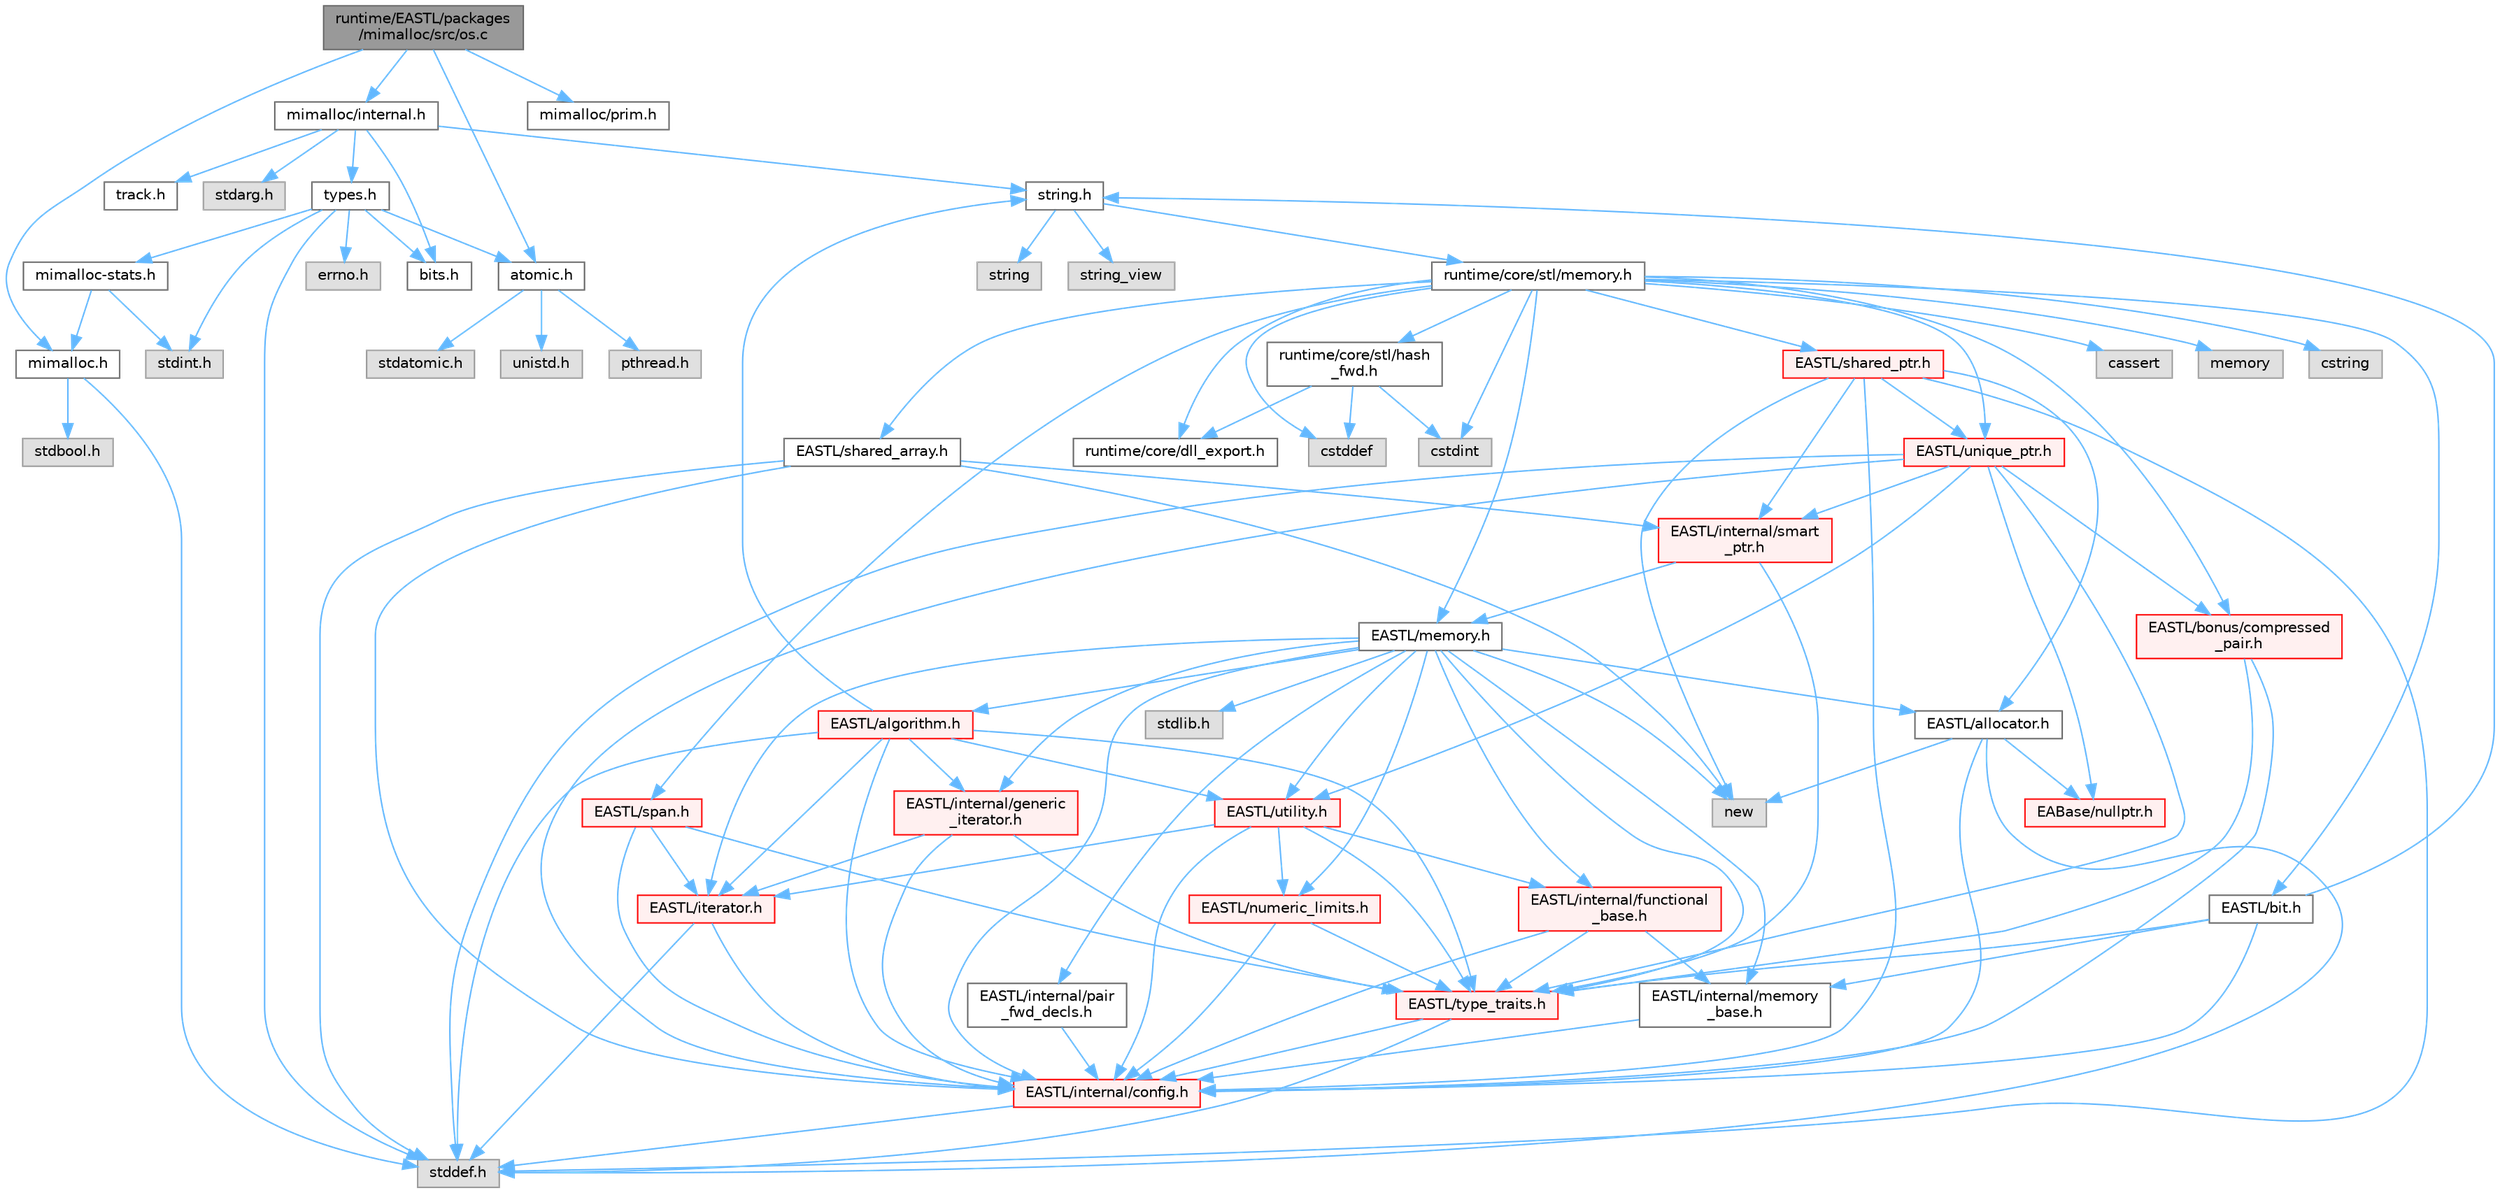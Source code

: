 digraph "runtime/EASTL/packages/mimalloc/src/os.c"
{
 // LATEX_PDF_SIZE
  bgcolor="transparent";
  edge [fontname=Helvetica,fontsize=10,labelfontname=Helvetica,labelfontsize=10];
  node [fontname=Helvetica,fontsize=10,shape=box,height=0.2,width=0.4];
  Node1 [id="Node000001",label="runtime/EASTL/packages\l/mimalloc/src/os.c",height=0.2,width=0.4,color="gray40", fillcolor="grey60", style="filled", fontcolor="black",tooltip=" "];
  Node1 -> Node2 [id="edge115_Node000001_Node000002",color="steelblue1",style="solid",tooltip=" "];
  Node2 [id="Node000002",label="mimalloc.h",height=0.2,width=0.4,color="grey40", fillcolor="white", style="filled",URL="$mimalloc_8h.html",tooltip=" "];
  Node2 -> Node3 [id="edge116_Node000002_Node000003",color="steelblue1",style="solid",tooltip=" "];
  Node3 [id="Node000003",label="stddef.h",height=0.2,width=0.4,color="grey60", fillcolor="#E0E0E0", style="filled",tooltip=" "];
  Node2 -> Node4 [id="edge117_Node000002_Node000004",color="steelblue1",style="solid",tooltip=" "];
  Node4 [id="Node000004",label="stdbool.h",height=0.2,width=0.4,color="grey60", fillcolor="#E0E0E0", style="filled",tooltip=" "];
  Node1 -> Node5 [id="edge118_Node000001_Node000005",color="steelblue1",style="solid",tooltip=" "];
  Node5 [id="Node000005",label="mimalloc/internal.h",height=0.2,width=0.4,color="grey40", fillcolor="white", style="filled",URL="$_e_a_s_t_l_2packages_2mimalloc_2include_2mimalloc_2internal_8h.html",tooltip=" "];
  Node5 -> Node6 [id="edge119_Node000005_Node000006",color="steelblue1",style="solid",tooltip=" "];
  Node6 [id="Node000006",label="types.h",height=0.2,width=0.4,color="grey40", fillcolor="white", style="filled",URL="$types_8h.html",tooltip=" "];
  Node6 -> Node7 [id="edge120_Node000006_Node000007",color="steelblue1",style="solid",tooltip=" "];
  Node7 [id="Node000007",label="mimalloc-stats.h",height=0.2,width=0.4,color="grey40", fillcolor="white", style="filled",URL="$mimalloc-stats_8h.html",tooltip=" "];
  Node7 -> Node2 [id="edge121_Node000007_Node000002",color="steelblue1",style="solid",tooltip=" "];
  Node7 -> Node8 [id="edge122_Node000007_Node000008",color="steelblue1",style="solid",tooltip=" "];
  Node8 [id="Node000008",label="stdint.h",height=0.2,width=0.4,color="grey60", fillcolor="#E0E0E0", style="filled",tooltip=" "];
  Node6 -> Node3 [id="edge123_Node000006_Node000003",color="steelblue1",style="solid",tooltip=" "];
  Node6 -> Node8 [id="edge124_Node000006_Node000008",color="steelblue1",style="solid",tooltip=" "];
  Node6 -> Node9 [id="edge125_Node000006_Node000009",color="steelblue1",style="solid",tooltip=" "];
  Node9 [id="Node000009",label="errno.h",height=0.2,width=0.4,color="grey60", fillcolor="#E0E0E0", style="filled",tooltip=" "];
  Node6 -> Node10 [id="edge126_Node000006_Node000010",color="steelblue1",style="solid",tooltip=" "];
  Node10 [id="Node000010",label="bits.h",height=0.2,width=0.4,color="grey40", fillcolor="white", style="filled",URL="$bits_8h.html",tooltip=" "];
  Node6 -> Node11 [id="edge127_Node000006_Node000011",color="steelblue1",style="solid",tooltip=" "];
  Node11 [id="Node000011",label="atomic.h",height=0.2,width=0.4,color="grey40", fillcolor="white", style="filled",URL="$_e_a_s_t_l_2packages_2mimalloc_2include_2mimalloc_2atomic_8h.html",tooltip=" "];
  Node11 -> Node12 [id="edge128_Node000011_Node000012",color="steelblue1",style="solid",tooltip=" "];
  Node12 [id="Node000012",label="pthread.h",height=0.2,width=0.4,color="grey60", fillcolor="#E0E0E0", style="filled",tooltip=" "];
  Node11 -> Node13 [id="edge129_Node000011_Node000013",color="steelblue1",style="solid",tooltip=" "];
  Node13 [id="Node000013",label="stdatomic.h",height=0.2,width=0.4,color="grey60", fillcolor="#E0E0E0", style="filled",tooltip=" "];
  Node11 -> Node14 [id="edge130_Node000011_Node000014",color="steelblue1",style="solid",tooltip=" "];
  Node14 [id="Node000014",label="unistd.h",height=0.2,width=0.4,color="grey60", fillcolor="#E0E0E0", style="filled",tooltip=" "];
  Node5 -> Node15 [id="edge131_Node000005_Node000015",color="steelblue1",style="solid",tooltip=" "];
  Node15 [id="Node000015",label="track.h",height=0.2,width=0.4,color="grey40", fillcolor="white", style="filled",URL="$track_8h.html",tooltip=" "];
  Node5 -> Node10 [id="edge132_Node000005_Node000010",color="steelblue1",style="solid",tooltip=" "];
  Node5 -> Node16 [id="edge133_Node000005_Node000016",color="steelblue1",style="solid",tooltip=" "];
  Node16 [id="Node000016",label="stdarg.h",height=0.2,width=0.4,color="grey60", fillcolor="#E0E0E0", style="filled",tooltip=" "];
  Node5 -> Node17 [id="edge134_Node000005_Node000017",color="steelblue1",style="solid",tooltip=" "];
  Node17 [id="Node000017",label="string.h",height=0.2,width=0.4,color="grey40", fillcolor="white", style="filled",URL="$string_8h.html",tooltip=" "];
  Node17 -> Node18 [id="edge135_Node000017_Node000018",color="steelblue1",style="solid",tooltip=" "];
  Node18 [id="Node000018",label="string",height=0.2,width=0.4,color="grey60", fillcolor="#E0E0E0", style="filled",tooltip=" "];
  Node17 -> Node19 [id="edge136_Node000017_Node000019",color="steelblue1",style="solid",tooltip=" "];
  Node19 [id="Node000019",label="string_view",height=0.2,width=0.4,color="grey60", fillcolor="#E0E0E0", style="filled",tooltip=" "];
  Node17 -> Node20 [id="edge137_Node000017_Node000020",color="steelblue1",style="solid",tooltip=" "];
  Node20 [id="Node000020",label="runtime/core/stl/memory.h",height=0.2,width=0.4,color="grey40", fillcolor="white", style="filled",URL="$core_2stl_2memory_8h.html",tooltip=" "];
  Node20 -> Node21 [id="edge138_Node000020_Node000021",color="steelblue1",style="solid",tooltip=" "];
  Node21 [id="Node000021",label="cstddef",height=0.2,width=0.4,color="grey60", fillcolor="#E0E0E0", style="filled",tooltip=" "];
  Node20 -> Node22 [id="edge139_Node000020_Node000022",color="steelblue1",style="solid",tooltip=" "];
  Node22 [id="Node000022",label="cstdint",height=0.2,width=0.4,color="grey60", fillcolor="#E0E0E0", style="filled",tooltip=" "];
  Node20 -> Node23 [id="edge140_Node000020_Node000023",color="steelblue1",style="solid",tooltip=" "];
  Node23 [id="Node000023",label="cassert",height=0.2,width=0.4,color="grey60", fillcolor="#E0E0E0", style="filled",tooltip=" "];
  Node20 -> Node24 [id="edge141_Node000020_Node000024",color="steelblue1",style="solid",tooltip=" "];
  Node24 [id="Node000024",label="memory",height=0.2,width=0.4,color="grey60", fillcolor="#E0E0E0", style="filled",tooltip=" "];
  Node20 -> Node25 [id="edge142_Node000020_Node000025",color="steelblue1",style="solid",tooltip=" "];
  Node25 [id="Node000025",label="cstring",height=0.2,width=0.4,color="grey60", fillcolor="#E0E0E0", style="filled",tooltip=" "];
  Node20 -> Node26 [id="edge143_Node000020_Node000026",color="steelblue1",style="solid",tooltip=" "];
  Node26 [id="Node000026",label="EASTL/bit.h",height=0.2,width=0.4,color="grey40", fillcolor="white", style="filled",URL="$bit_8h.html",tooltip=" "];
  Node26 -> Node27 [id="edge144_Node000026_Node000027",color="steelblue1",style="solid",tooltip=" "];
  Node27 [id="Node000027",label="EASTL/internal/config.h",height=0.2,width=0.4,color="red", fillcolor="#FFF0F0", style="filled",URL="$config_8h.html",tooltip=" "];
  Node27 -> Node3 [id="edge145_Node000027_Node000003",color="steelblue1",style="solid",tooltip=" "];
  Node26 -> Node35 [id="edge146_Node000026_Node000035",color="steelblue1",style="solid",tooltip=" "];
  Node35 [id="Node000035",label="EASTL/internal/memory\l_base.h",height=0.2,width=0.4,color="grey40", fillcolor="white", style="filled",URL="$memory__base_8h.html",tooltip=" "];
  Node35 -> Node27 [id="edge147_Node000035_Node000027",color="steelblue1",style="solid",tooltip=" "];
  Node26 -> Node36 [id="edge148_Node000026_Node000036",color="steelblue1",style="solid",tooltip=" "];
  Node36 [id="Node000036",label="EASTL/type_traits.h",height=0.2,width=0.4,color="red", fillcolor="#FFF0F0", style="filled",URL="$_e_a_s_t_l_2include_2_e_a_s_t_l_2type__traits_8h.html",tooltip=" "];
  Node36 -> Node27 [id="edge149_Node000036_Node000027",color="steelblue1",style="solid",tooltip=" "];
  Node36 -> Node3 [id="edge150_Node000036_Node000003",color="steelblue1",style="solid",tooltip=" "];
  Node26 -> Node17 [id="edge151_Node000026_Node000017",color="steelblue1",style="solid",tooltip=" "];
  Node20 -> Node46 [id="edge152_Node000020_Node000046",color="steelblue1",style="solid",tooltip=" "];
  Node46 [id="Node000046",label="EASTL/memory.h",height=0.2,width=0.4,color="grey40", fillcolor="white", style="filled",URL="$_e_a_s_t_l_2include_2_e_a_s_t_l_2memory_8h.html",tooltip=" "];
  Node46 -> Node27 [id="edge153_Node000046_Node000027",color="steelblue1",style="solid",tooltip=" "];
  Node46 -> Node35 [id="edge154_Node000046_Node000035",color="steelblue1",style="solid",tooltip=" "];
  Node46 -> Node47 [id="edge155_Node000046_Node000047",color="steelblue1",style="solid",tooltip=" "];
  Node47 [id="Node000047",label="EASTL/internal/generic\l_iterator.h",height=0.2,width=0.4,color="red", fillcolor="#FFF0F0", style="filled",URL="$generic__iterator_8h.html",tooltip=" "];
  Node47 -> Node27 [id="edge156_Node000047_Node000027",color="steelblue1",style="solid",tooltip=" "];
  Node47 -> Node48 [id="edge157_Node000047_Node000048",color="steelblue1",style="solid",tooltip=" "];
  Node48 [id="Node000048",label="EASTL/iterator.h",height=0.2,width=0.4,color="red", fillcolor="#FFF0F0", style="filled",URL="$_e_a_s_t_l_2include_2_e_a_s_t_l_2iterator_8h.html",tooltip=" "];
  Node48 -> Node27 [id="edge158_Node000048_Node000027",color="steelblue1",style="solid",tooltip=" "];
  Node48 -> Node3 [id="edge159_Node000048_Node000003",color="steelblue1",style="solid",tooltip=" "];
  Node47 -> Node36 [id="edge160_Node000047_Node000036",color="steelblue1",style="solid",tooltip=" "];
  Node46 -> Node51 [id="edge161_Node000046_Node000051",color="steelblue1",style="solid",tooltip=" "];
  Node51 [id="Node000051",label="EASTL/internal/pair\l_fwd_decls.h",height=0.2,width=0.4,color="grey40", fillcolor="white", style="filled",URL="$pair__fwd__decls_8h.html",tooltip=" "];
  Node51 -> Node27 [id="edge162_Node000051_Node000027",color="steelblue1",style="solid",tooltip=" "];
  Node46 -> Node52 [id="edge163_Node000046_Node000052",color="steelblue1",style="solid",tooltip=" "];
  Node52 [id="Node000052",label="EASTL/internal/functional\l_base.h",height=0.2,width=0.4,color="red", fillcolor="#FFF0F0", style="filled",URL="$functional__base_8h.html",tooltip=" "];
  Node52 -> Node27 [id="edge164_Node000052_Node000027",color="steelblue1",style="solid",tooltip=" "];
  Node52 -> Node35 [id="edge165_Node000052_Node000035",color="steelblue1",style="solid",tooltip=" "];
  Node52 -> Node36 [id="edge166_Node000052_Node000036",color="steelblue1",style="solid",tooltip=" "];
  Node46 -> Node53 [id="edge167_Node000046_Node000053",color="steelblue1",style="solid",tooltip=" "];
  Node53 [id="Node000053",label="EASTL/algorithm.h",height=0.2,width=0.4,color="red", fillcolor="#FFF0F0", style="filled",URL="$_e_a_s_t_l_2include_2_e_a_s_t_l_2algorithm_8h.html",tooltip=" "];
  Node53 -> Node27 [id="edge168_Node000053_Node000027",color="steelblue1",style="solid",tooltip=" "];
  Node53 -> Node36 [id="edge169_Node000053_Node000036",color="steelblue1",style="solid",tooltip=" "];
  Node53 -> Node48 [id="edge170_Node000053_Node000048",color="steelblue1",style="solid",tooltip=" "];
  Node53 -> Node63 [id="edge171_Node000053_Node000063",color="steelblue1",style="solid",tooltip=" "];
  Node63 [id="Node000063",label="EASTL/utility.h",height=0.2,width=0.4,color="red", fillcolor="#FFF0F0", style="filled",URL="$_e_a_s_t_l_2include_2_e_a_s_t_l_2utility_8h.html",tooltip=" "];
  Node63 -> Node27 [id="edge172_Node000063_Node000027",color="steelblue1",style="solid",tooltip=" "];
  Node63 -> Node36 [id="edge173_Node000063_Node000036",color="steelblue1",style="solid",tooltip=" "];
  Node63 -> Node48 [id="edge174_Node000063_Node000048",color="steelblue1",style="solid",tooltip=" "];
  Node63 -> Node64 [id="edge175_Node000063_Node000064",color="steelblue1",style="solid",tooltip=" "];
  Node64 [id="Node000064",label="EASTL/numeric_limits.h",height=0.2,width=0.4,color="red", fillcolor="#FFF0F0", style="filled",URL="$numeric__limits_8h.html",tooltip=" "];
  Node64 -> Node27 [id="edge176_Node000064_Node000027",color="steelblue1",style="solid",tooltip=" "];
  Node64 -> Node36 [id="edge177_Node000064_Node000036",color="steelblue1",style="solid",tooltip=" "];
  Node63 -> Node52 [id="edge178_Node000063_Node000052",color="steelblue1",style="solid",tooltip=" "];
  Node53 -> Node47 [id="edge179_Node000053_Node000047",color="steelblue1",style="solid",tooltip=" "];
  Node53 -> Node3 [id="edge180_Node000053_Node000003",color="steelblue1",style="solid",tooltip=" "];
  Node53 -> Node17 [id="edge181_Node000053_Node000017",color="steelblue1",style="solid",tooltip=" "];
  Node46 -> Node36 [id="edge182_Node000046_Node000036",color="steelblue1",style="solid",tooltip=" "];
  Node46 -> Node60 [id="edge183_Node000046_Node000060",color="steelblue1",style="solid",tooltip=" "];
  Node60 [id="Node000060",label="EASTL/allocator.h",height=0.2,width=0.4,color="grey40", fillcolor="white", style="filled",URL="$allocator_8h.html",tooltip=" "];
  Node60 -> Node27 [id="edge184_Node000060_Node000027",color="steelblue1",style="solid",tooltip=" "];
  Node60 -> Node38 [id="edge185_Node000060_Node000038",color="steelblue1",style="solid",tooltip=" "];
  Node38 [id="Node000038",label="EABase/nullptr.h",height=0.2,width=0.4,color="red", fillcolor="#FFF0F0", style="filled",URL="$nullptr_8h.html",tooltip=" "];
  Node60 -> Node3 [id="edge186_Node000060_Node000003",color="steelblue1",style="solid",tooltip=" "];
  Node60 -> Node61 [id="edge187_Node000060_Node000061",color="steelblue1",style="solid",tooltip=" "];
  Node61 [id="Node000061",label="new",height=0.2,width=0.4,color="grey60", fillcolor="#E0E0E0", style="filled",tooltip=" "];
  Node46 -> Node48 [id="edge188_Node000046_Node000048",color="steelblue1",style="solid",tooltip=" "];
  Node46 -> Node63 [id="edge189_Node000046_Node000063",color="steelblue1",style="solid",tooltip=" "];
  Node46 -> Node64 [id="edge190_Node000046_Node000064",color="steelblue1",style="solid",tooltip=" "];
  Node46 -> Node73 [id="edge191_Node000046_Node000073",color="steelblue1",style="solid",tooltip=" "];
  Node73 [id="Node000073",label="stdlib.h",height=0.2,width=0.4,color="grey60", fillcolor="#E0E0E0", style="filled",tooltip=" "];
  Node46 -> Node61 [id="edge192_Node000046_Node000061",color="steelblue1",style="solid",tooltip=" "];
  Node20 -> Node74 [id="edge193_Node000020_Node000074",color="steelblue1",style="solid",tooltip=" "];
  Node74 [id="Node000074",label="EASTL/shared_array.h",height=0.2,width=0.4,color="grey40", fillcolor="white", style="filled",URL="$shared__array_8h.html",tooltip=" "];
  Node74 -> Node27 [id="edge194_Node000074_Node000027",color="steelblue1",style="solid",tooltip=" "];
  Node74 -> Node75 [id="edge195_Node000074_Node000075",color="steelblue1",style="solid",tooltip=" "];
  Node75 [id="Node000075",label="EASTL/internal/smart\l_ptr.h",height=0.2,width=0.4,color="red", fillcolor="#FFF0F0", style="filled",URL="$smart__ptr_8h.html",tooltip=" "];
  Node75 -> Node46 [id="edge196_Node000075_Node000046",color="steelblue1",style="solid",tooltip=" "];
  Node75 -> Node36 [id="edge197_Node000075_Node000036",color="steelblue1",style="solid",tooltip=" "];
  Node74 -> Node61 [id="edge198_Node000074_Node000061",color="steelblue1",style="solid",tooltip=" "];
  Node74 -> Node3 [id="edge199_Node000074_Node000003",color="steelblue1",style="solid",tooltip=" "];
  Node20 -> Node77 [id="edge200_Node000020_Node000077",color="steelblue1",style="solid",tooltip=" "];
  Node77 [id="Node000077",label="EASTL/unique_ptr.h",height=0.2,width=0.4,color="red", fillcolor="#FFF0F0", style="filled",URL="$unique__ptr_8h.html",tooltip=" "];
  Node77 -> Node38 [id="edge201_Node000077_Node000038",color="steelblue1",style="solid",tooltip=" "];
  Node77 -> Node78 [id="edge202_Node000077_Node000078",color="steelblue1",style="solid",tooltip=" "];
  Node78 [id="Node000078",label="EASTL/bonus/compressed\l_pair.h",height=0.2,width=0.4,color="red", fillcolor="#FFF0F0", style="filled",URL="$compressed__pair_8h.html",tooltip=" "];
  Node78 -> Node27 [id="edge203_Node000078_Node000027",color="steelblue1",style="solid",tooltip=" "];
  Node78 -> Node36 [id="edge204_Node000078_Node000036",color="steelblue1",style="solid",tooltip=" "];
  Node77 -> Node27 [id="edge205_Node000077_Node000027",color="steelblue1",style="solid",tooltip=" "];
  Node77 -> Node75 [id="edge206_Node000077_Node000075",color="steelblue1",style="solid",tooltip=" "];
  Node77 -> Node36 [id="edge207_Node000077_Node000036",color="steelblue1",style="solid",tooltip=" "];
  Node77 -> Node63 [id="edge208_Node000077_Node000063",color="steelblue1",style="solid",tooltip=" "];
  Node77 -> Node3 [id="edge209_Node000077_Node000003",color="steelblue1",style="solid",tooltip=" "];
  Node20 -> Node80 [id="edge210_Node000020_Node000080",color="steelblue1",style="solid",tooltip=" "];
  Node80 [id="Node000080",label="EASTL/shared_ptr.h",height=0.2,width=0.4,color="red", fillcolor="#FFF0F0", style="filled",URL="$shared__ptr_8h.html",tooltip=" "];
  Node80 -> Node27 [id="edge211_Node000080_Node000027",color="steelblue1",style="solid",tooltip=" "];
  Node80 -> Node75 [id="edge212_Node000080_Node000075",color="steelblue1",style="solid",tooltip=" "];
  Node80 -> Node77 [id="edge213_Node000080_Node000077",color="steelblue1",style="solid",tooltip=" "];
  Node80 -> Node60 [id="edge214_Node000080_Node000060",color="steelblue1",style="solid",tooltip=" "];
  Node80 -> Node61 [id="edge215_Node000080_Node000061",color="steelblue1",style="solid",tooltip=" "];
  Node80 -> Node3 [id="edge216_Node000080_Node000003",color="steelblue1",style="solid",tooltip=" "];
  Node20 -> Node160 [id="edge217_Node000020_Node000160",color="steelblue1",style="solid",tooltip=" "];
  Node160 [id="Node000160",label="EASTL/span.h",height=0.2,width=0.4,color="red", fillcolor="#FFF0F0", style="filled",URL="$span_8h.html",tooltip=" "];
  Node160 -> Node27 [id="edge218_Node000160_Node000027",color="steelblue1",style="solid",tooltip=" "];
  Node160 -> Node36 [id="edge219_Node000160_Node000036",color="steelblue1",style="solid",tooltip=" "];
  Node160 -> Node48 [id="edge220_Node000160_Node000048",color="steelblue1",style="solid",tooltip=" "];
  Node20 -> Node78 [id="edge221_Node000020_Node000078",color="steelblue1",style="solid",tooltip=" "];
  Node20 -> Node163 [id="edge222_Node000020_Node000163",color="steelblue1",style="solid",tooltip=" "];
  Node163 [id="Node000163",label="runtime/core/dll_export.h",height=0.2,width=0.4,color="grey40", fillcolor="white", style="filled",URL="$dll__export_8h.html",tooltip=" "];
  Node20 -> Node164 [id="edge223_Node000020_Node000164",color="steelblue1",style="solid",tooltip=" "];
  Node164 [id="Node000164",label="runtime/core/stl/hash\l_fwd.h",height=0.2,width=0.4,color="grey40", fillcolor="white", style="filled",URL="$hash__fwd_8h.html",tooltip=" "];
  Node164 -> Node21 [id="edge224_Node000164_Node000021",color="steelblue1",style="solid",tooltip=" "];
  Node164 -> Node22 [id="edge225_Node000164_Node000022",color="steelblue1",style="solid",tooltip=" "];
  Node164 -> Node163 [id="edge226_Node000164_Node000163",color="steelblue1",style="solid",tooltip=" "];
  Node1 -> Node11 [id="edge227_Node000001_Node000011",color="steelblue1",style="solid",tooltip=" "];
  Node1 -> Node165 [id="edge228_Node000001_Node000165",color="steelblue1",style="solid",tooltip=" "];
  Node165 [id="Node000165",label="mimalloc/prim.h",height=0.2,width=0.4,color="grey40", fillcolor="white", style="filled",URL="$prim_8h.html",tooltip=" "];
}
